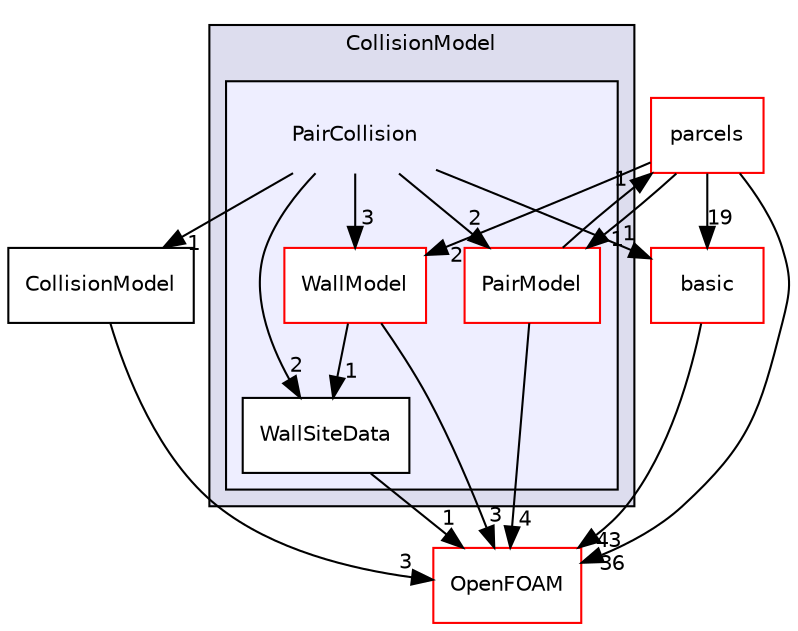 digraph "src/lagrangian/intermediate/submodels/Kinematic/CollisionModel/PairCollision" {
  bgcolor=transparent;
  compound=true
  node [ fontsize="10", fontname="Helvetica"];
  edge [ labelfontsize="10", labelfontname="Helvetica"];
  subgraph clusterdir_2bde217cd4c4c59a6845fe90485c2b1b {
    graph [ bgcolor="#ddddee", pencolor="black", label="CollisionModel" fontname="Helvetica", fontsize="10", URL="dir_2bde217cd4c4c59a6845fe90485c2b1b.html"]
  subgraph clusterdir_4348cf8d0fceec2d089699310dcaf53c {
    graph [ bgcolor="#eeeeff", pencolor="black", label="" URL="dir_4348cf8d0fceec2d089699310dcaf53c.html"];
    dir_4348cf8d0fceec2d089699310dcaf53c [shape=plaintext label="PairCollision"];
    dir_3cfe95366bcf693649edc819488068c7 [shape=box label="PairModel" color="red" fillcolor="white" style="filled" URL="dir_3cfe95366bcf693649edc819488068c7.html"];
    dir_6be07ff5f1d62098c63bd60af9b1f977 [shape=box label="WallModel" color="red" fillcolor="white" style="filled" URL="dir_6be07ff5f1d62098c63bd60af9b1f977.html"];
    dir_26631a6883229f153b4baa22fdd14d7b [shape=box label="WallSiteData" color="black" fillcolor="white" style="filled" URL="dir_26631a6883229f153b4baa22fdd14d7b.html"];
  }
  }
  dir_4c391833c1c6a55065cef122be25c250 [shape=box label="CollisionModel" URL="dir_4c391833c1c6a55065cef122be25c250.html"];
  dir_c5473ff19b20e6ec4dfe5c310b3778a8 [shape=box label="OpenFOAM" color="red" URL="dir_c5473ff19b20e6ec4dfe5c310b3778a8.html"];
  dir_b8d19ddbdf0975644e34192d6313800e [shape=box label="parcels" color="red" URL="dir_b8d19ddbdf0975644e34192d6313800e.html"];
  dir_584e0ab0901b4327f36f4285cac7f2f8 [shape=box label="basic" color="red" URL="dir_584e0ab0901b4327f36f4285cac7f2f8.html"];
  dir_4c391833c1c6a55065cef122be25c250->dir_c5473ff19b20e6ec4dfe5c310b3778a8 [headlabel="3", labeldistance=1.5 headhref="dir_001510_001897.html"];
  dir_6be07ff5f1d62098c63bd60af9b1f977->dir_26631a6883229f153b4baa22fdd14d7b [headlabel="1", labeldistance=1.5 headhref="dir_001516_001520.html"];
  dir_6be07ff5f1d62098c63bd60af9b1f977->dir_c5473ff19b20e6ec4dfe5c310b3778a8 [headlabel="3", labeldistance=1.5 headhref="dir_001516_001897.html"];
  dir_3cfe95366bcf693649edc819488068c7->dir_c5473ff19b20e6ec4dfe5c310b3778a8 [headlabel="4", labeldistance=1.5 headhref="dir_001513_001897.html"];
  dir_3cfe95366bcf693649edc819488068c7->dir_b8d19ddbdf0975644e34192d6313800e [headlabel="1", labeldistance=1.5 headhref="dir_001513_001459.html"];
  dir_4348cf8d0fceec2d089699310dcaf53c->dir_4c391833c1c6a55065cef122be25c250 [headlabel="1", labeldistance=1.5 headhref="dir_001512_001510.html"];
  dir_4348cf8d0fceec2d089699310dcaf53c->dir_6be07ff5f1d62098c63bd60af9b1f977 [headlabel="3", labeldistance=1.5 headhref="dir_001512_001516.html"];
  dir_4348cf8d0fceec2d089699310dcaf53c->dir_3cfe95366bcf693649edc819488068c7 [headlabel="2", labeldistance=1.5 headhref="dir_001512_001513.html"];
  dir_4348cf8d0fceec2d089699310dcaf53c->dir_26631a6883229f153b4baa22fdd14d7b [headlabel="2", labeldistance=1.5 headhref="dir_001512_001520.html"];
  dir_4348cf8d0fceec2d089699310dcaf53c->dir_584e0ab0901b4327f36f4285cac7f2f8 [headlabel="1", labeldistance=1.5 headhref="dir_001512_001366.html"];
  dir_26631a6883229f153b4baa22fdd14d7b->dir_c5473ff19b20e6ec4dfe5c310b3778a8 [headlabel="1", labeldistance=1.5 headhref="dir_001520_001897.html"];
  dir_b8d19ddbdf0975644e34192d6313800e->dir_6be07ff5f1d62098c63bd60af9b1f977 [headlabel="2", labeldistance=1.5 headhref="dir_001459_001516.html"];
  dir_b8d19ddbdf0975644e34192d6313800e->dir_3cfe95366bcf693649edc819488068c7 [headlabel="1", labeldistance=1.5 headhref="dir_001459_001513.html"];
  dir_b8d19ddbdf0975644e34192d6313800e->dir_c5473ff19b20e6ec4dfe5c310b3778a8 [headlabel="36", labeldistance=1.5 headhref="dir_001459_001897.html"];
  dir_b8d19ddbdf0975644e34192d6313800e->dir_584e0ab0901b4327f36f4285cac7f2f8 [headlabel="19", labeldistance=1.5 headhref="dir_001459_001366.html"];
  dir_584e0ab0901b4327f36f4285cac7f2f8->dir_c5473ff19b20e6ec4dfe5c310b3778a8 [headlabel="43", labeldistance=1.5 headhref="dir_001366_001897.html"];
}
